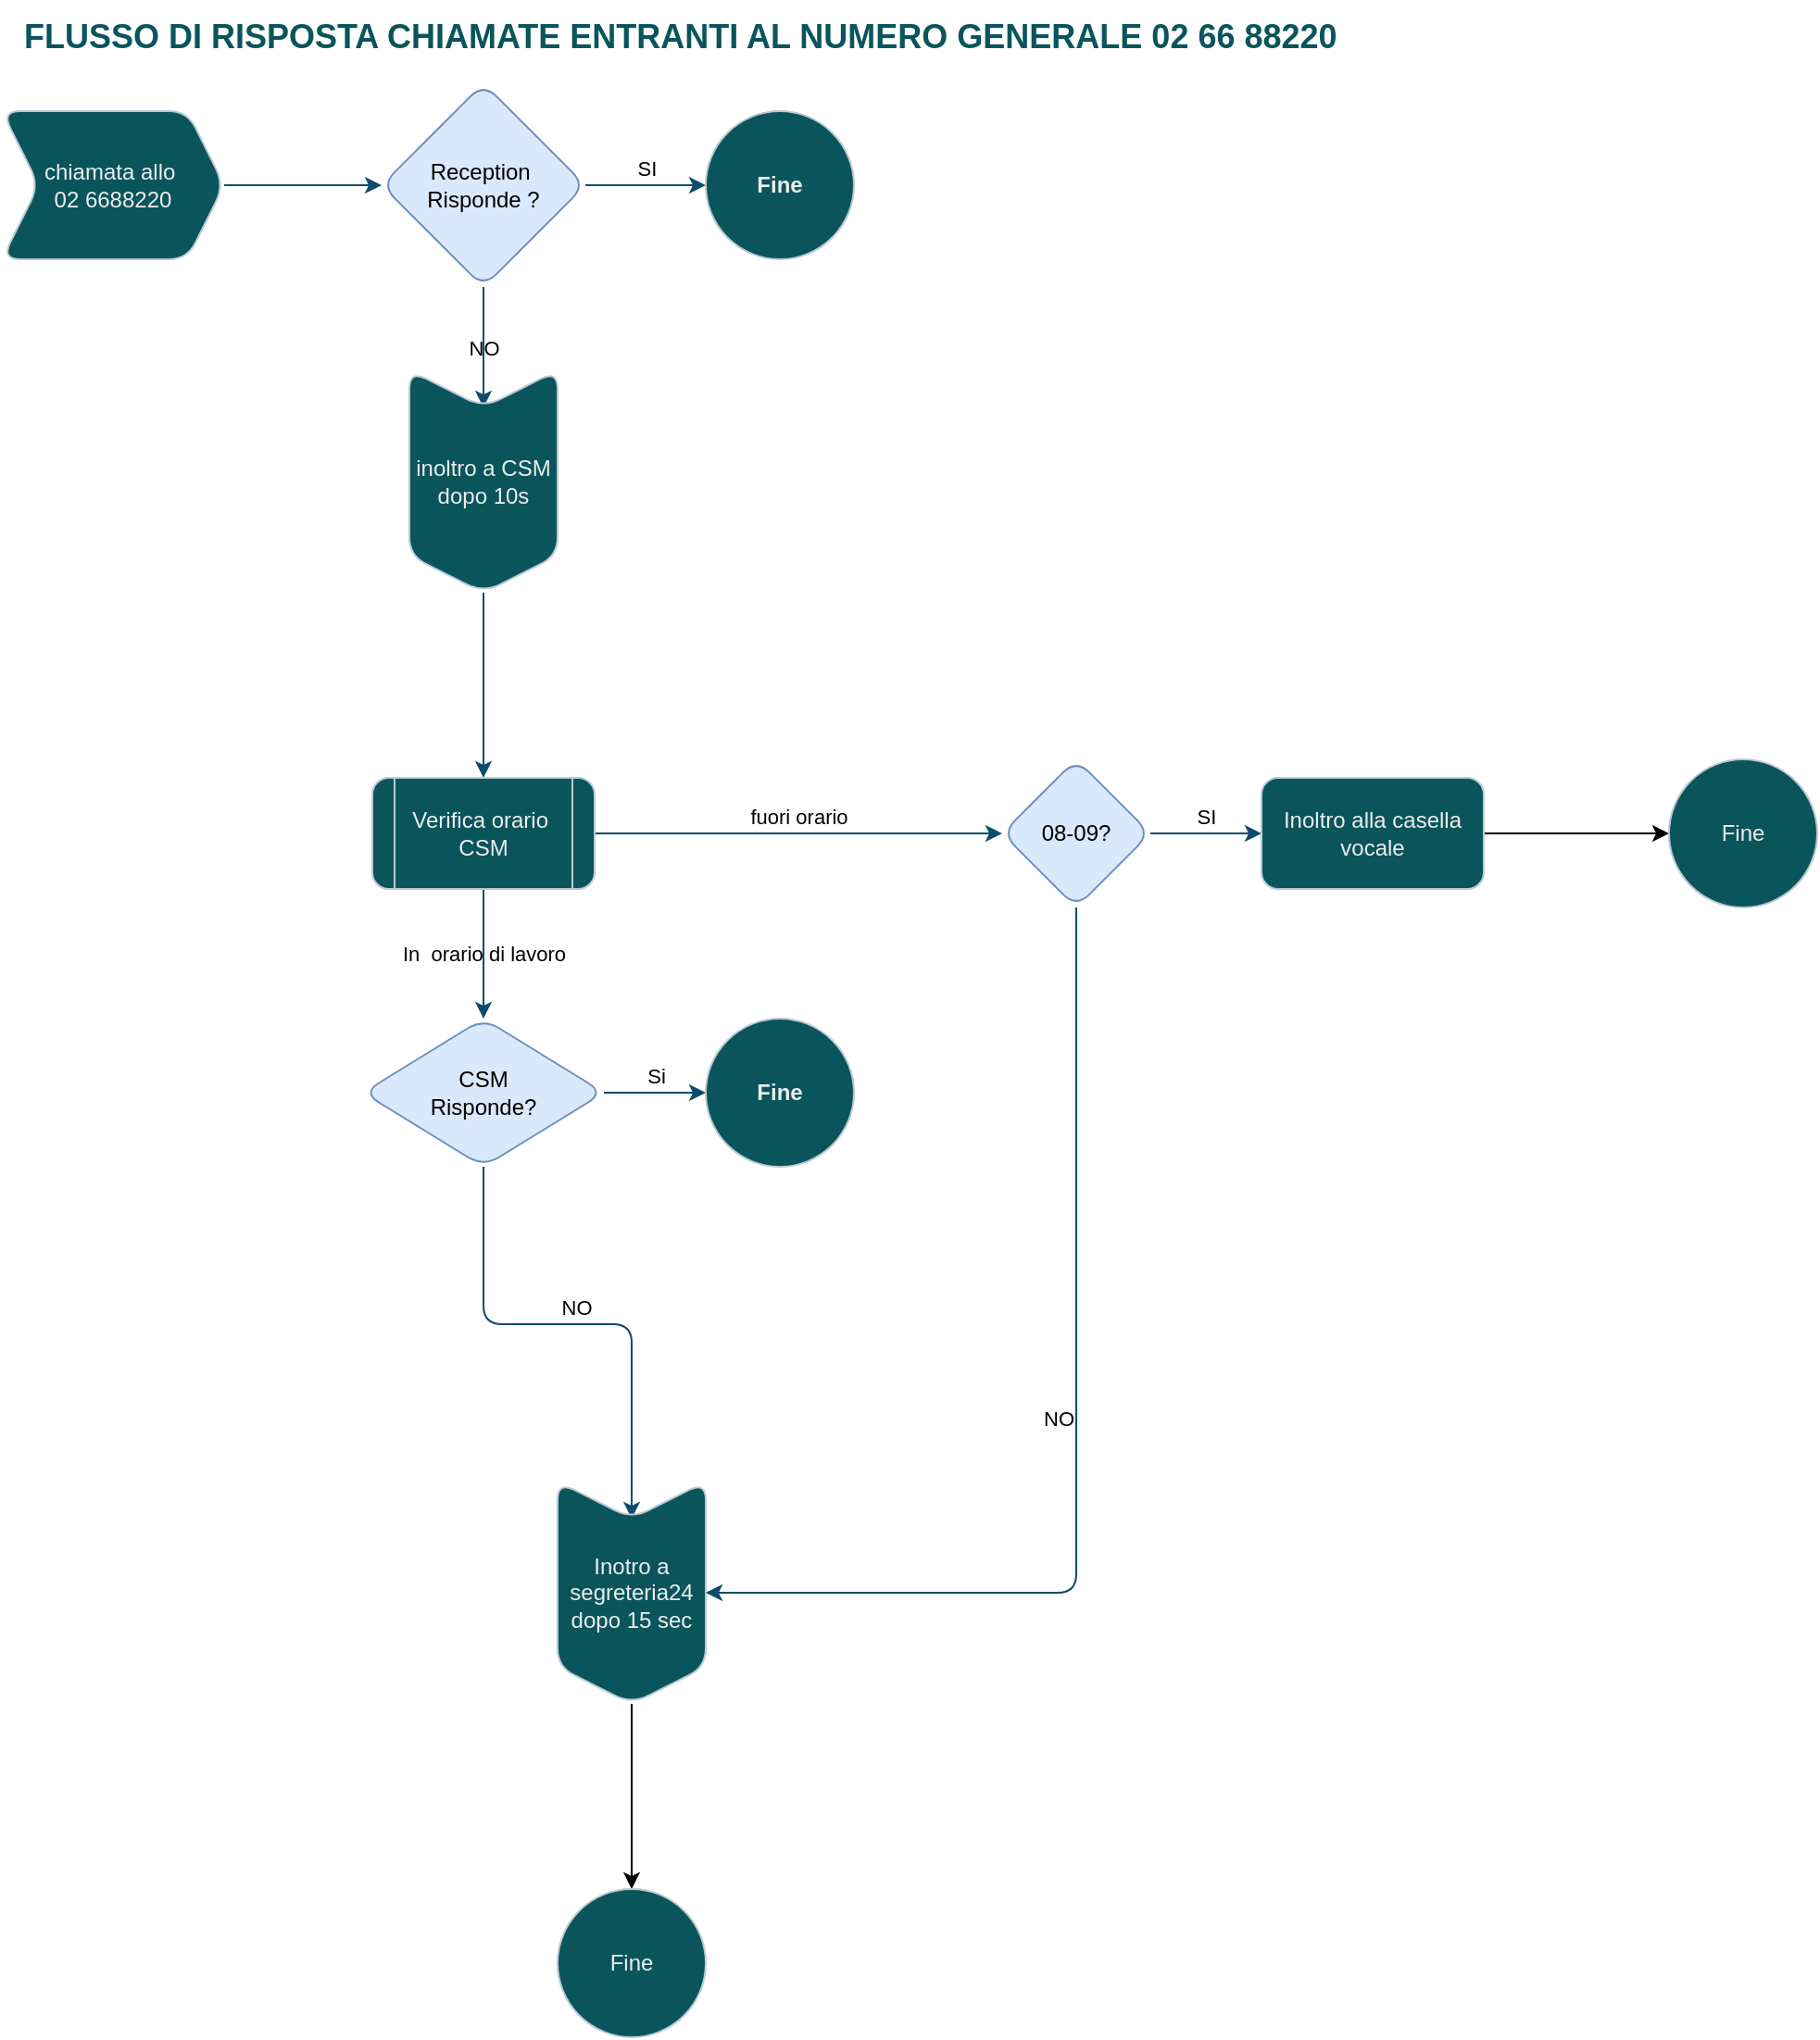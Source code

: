 <mxfile version="22.0.6" type="github" pages="2">
  <diagram name="GeneralNumber" id="2K9K8B1YWTyNbMokl5k0">
    <mxGraphModel dx="1195" dy="699" grid="0" gridSize="10" guides="1" tooltips="1" connect="1" arrows="1" fold="1" page="1" pageScale="1" pageWidth="827" pageHeight="1169" math="0" shadow="0">
      <root>
        <mxCell id="0" />
        <mxCell id="1" parent="0" />
        <mxCell id="QfQ0a9345wttwDZ6X_EZ-5" value="" style="edgeStyle=orthogonalEdgeStyle;rounded=1;orthogonalLoop=1;jettySize=auto;html=1;labelBackgroundColor=none;strokeColor=#0B4D6A;fontColor=default;" parent="1" source="QfQ0a9345wttwDZ6X_EZ-1" target="QfQ0a9345wttwDZ6X_EZ-4" edge="1">
          <mxGeometry relative="1" as="geometry" />
        </mxCell>
        <mxCell id="QfQ0a9345wttwDZ6X_EZ-1" value="chiamata allo&amp;nbsp;&lt;br&gt;02 6688220" style="shape=step;perimeter=stepPerimeter;whiteSpace=wrap;html=1;fixedSize=1;rounded=1;labelBackgroundColor=none;fillColor=#09555B;strokeColor=#BAC8D3;fontColor=#EEEEEE;" parent="1" vertex="1">
          <mxGeometry x="20" y="70" width="120" height="80" as="geometry" />
        </mxCell>
        <mxCell id="QfQ0a9345wttwDZ6X_EZ-7" value="SI" style="edgeStyle=orthogonalEdgeStyle;rounded=1;orthogonalLoop=1;jettySize=auto;html=1;labelBackgroundColor=none;strokeColor=#0B4D6A;fontColor=default;verticalAlign=bottom;fontSize=11;" parent="1" source="QfQ0a9345wttwDZ6X_EZ-4" target="QfQ0a9345wttwDZ6X_EZ-6" edge="1">
          <mxGeometry relative="1" as="geometry" />
        </mxCell>
        <mxCell id="QfQ0a9345wttwDZ6X_EZ-9" value="NO" style="edgeStyle=orthogonalEdgeStyle;rounded=1;orthogonalLoop=1;jettySize=auto;html=1;labelBackgroundColor=none;strokeColor=#0B4D6A;fontColor=default;" parent="1" source="QfQ0a9345wttwDZ6X_EZ-4" target="QfQ0a9345wttwDZ6X_EZ-8" edge="1">
          <mxGeometry relative="1" as="geometry" />
        </mxCell>
        <mxCell id="QfQ0a9345wttwDZ6X_EZ-4" value="Reception&amp;nbsp;&lt;br&gt;Risponde ?" style="rhombus;whiteSpace=wrap;html=1;rounded=1;labelBackgroundColor=none;fillColor=#dae8fc;strokeColor=#6c8ebf;" parent="1" vertex="1">
          <mxGeometry x="225" y="55" width="110" height="110" as="geometry" />
        </mxCell>
        <mxCell id="QfQ0a9345wttwDZ6X_EZ-6" value="Fine" style="ellipse;whiteSpace=wrap;html=1;fillColor=#09555B;strokeColor=#BAC8D3;fontStyle=1;labelBackgroundColor=none;labelBorderColor=none;rounded=1;fontColor=#EEEEEE;" parent="1" vertex="1">
          <mxGeometry x="400" y="70" width="80" height="80" as="geometry" />
        </mxCell>
        <mxCell id="QfQ0a9345wttwDZ6X_EZ-11" value="" style="edgeStyle=orthogonalEdgeStyle;rounded=1;orthogonalLoop=1;jettySize=auto;html=1;labelBackgroundColor=none;strokeColor=#0B4D6A;fontColor=default;" parent="1" source="QfQ0a9345wttwDZ6X_EZ-8" edge="1">
          <mxGeometry relative="1" as="geometry">
            <mxPoint x="280" y="430" as="targetPoint" />
          </mxGeometry>
        </mxCell>
        <mxCell id="QfQ0a9345wttwDZ6X_EZ-8" value="inoltro a CSM&lt;br&gt;dopo 10s" style="shape=step;perimeter=stepPerimeter;whiteSpace=wrap;html=1;fixedSize=1;direction=south;rounded=1;labelBackgroundColor=none;fillColor=#09555B;strokeColor=#BAC8D3;fontColor=#EEEEEE;" parent="1" vertex="1">
          <mxGeometry x="240" y="210" width="80" height="120" as="geometry" />
        </mxCell>
        <mxCell id="QfQ0a9345wttwDZ6X_EZ-18" value="In&amp;nbsp; orario di lavoro" style="edgeStyle=orthogonalEdgeStyle;rounded=1;orthogonalLoop=1;jettySize=auto;html=1;labelBackgroundColor=none;strokeColor=#0B4D6A;fontColor=default;" parent="1" source="QfQ0a9345wttwDZ6X_EZ-16" target="QfQ0a9345wttwDZ6X_EZ-17" edge="1">
          <mxGeometry relative="1" as="geometry" />
        </mxCell>
        <mxCell id="QfQ0a9345wttwDZ6X_EZ-24" value="fuori orario" style="edgeStyle=orthogonalEdgeStyle;rounded=1;orthogonalLoop=1;jettySize=auto;html=1;labelBackgroundColor=none;strokeColor=#0B4D6A;fontColor=default;verticalAlign=bottom;" parent="1" source="QfQ0a9345wttwDZ6X_EZ-16" target="QfQ0a9345wttwDZ6X_EZ-23" edge="1">
          <mxGeometry relative="1" as="geometry" />
        </mxCell>
        <mxCell id="QfQ0a9345wttwDZ6X_EZ-16" value="Verifica orario&amp;nbsp;&lt;br&gt;CSM" style="shape=process;whiteSpace=wrap;html=1;backgroundOutline=1;rounded=1;labelBackgroundColor=none;fillColor=#09555B;strokeColor=#BAC8D3;fontColor=#EEEEEE;" parent="1" vertex="1">
          <mxGeometry x="220" y="430" width="120" height="60" as="geometry" />
        </mxCell>
        <mxCell id="QfQ0a9345wttwDZ6X_EZ-20" value="Si" style="edgeStyle=orthogonalEdgeStyle;rounded=1;orthogonalLoop=1;jettySize=auto;html=1;labelBackgroundColor=none;strokeColor=#0B4D6A;fontColor=default;verticalAlign=bottom;" parent="1" source="QfQ0a9345wttwDZ6X_EZ-17" target="QfQ0a9345wttwDZ6X_EZ-19" edge="1">
          <mxGeometry relative="1" as="geometry" />
        </mxCell>
        <mxCell id="QfQ0a9345wttwDZ6X_EZ-22" value="NO" style="edgeStyle=orthogonalEdgeStyle;rounded=1;orthogonalLoop=1;jettySize=auto;html=1;labelBackgroundColor=none;strokeColor=#0B4D6A;fontColor=default;verticalAlign=bottom;" parent="1" source="QfQ0a9345wttwDZ6X_EZ-17" target="QfQ0a9345wttwDZ6X_EZ-21" edge="1">
          <mxGeometry relative="1" as="geometry" />
        </mxCell>
        <mxCell id="QfQ0a9345wttwDZ6X_EZ-17" value="CSM&lt;br&gt;Risponde?" style="rhombus;whiteSpace=wrap;html=1;rounded=1;labelBackgroundColor=none;fillColor=#dae8fc;strokeColor=#6c8ebf;" parent="1" vertex="1">
          <mxGeometry x="215" y="560" width="130" height="80" as="geometry" />
        </mxCell>
        <mxCell id="QfQ0a9345wttwDZ6X_EZ-19" value="Fine" style="ellipse;whiteSpace=wrap;html=1;fillColor=#09555B;strokeColor=#BAC8D3;fontStyle=1;rounded=1;labelBackgroundColor=none;fontColor=#EEEEEE;" parent="1" vertex="1">
          <mxGeometry x="400" y="560" width="80" height="80" as="geometry" />
        </mxCell>
        <mxCell id="LZTAOic8aY3pJip-Kh1O-4" value="" style="edgeStyle=orthogonalEdgeStyle;rounded=1;orthogonalLoop=1;jettySize=auto;html=1;" edge="1" parent="1" source="QfQ0a9345wttwDZ6X_EZ-21" target="LZTAOic8aY3pJip-Kh1O-3">
          <mxGeometry relative="1" as="geometry" />
        </mxCell>
        <mxCell id="QfQ0a9345wttwDZ6X_EZ-21" value="Inotro a segreteria24&lt;br&gt;dopo 15 sec" style="shape=step;perimeter=stepPerimeter;whiteSpace=wrap;html=1;fixedSize=1;direction=south;rounded=1;labelBackgroundColor=none;fillColor=#09555B;strokeColor=#BAC8D3;fontColor=#EEEEEE;" parent="1" vertex="1">
          <mxGeometry x="320" y="810" width="80" height="120" as="geometry" />
        </mxCell>
        <mxCell id="QfQ0a9345wttwDZ6X_EZ-27" value="NO" style="edgeStyle=orthogonalEdgeStyle;rounded=1;orthogonalLoop=1;jettySize=auto;html=1;exitX=0.5;exitY=1;exitDx=0;exitDy=0;entryX=0.5;entryY=0;entryDx=0;entryDy=0;labelBackgroundColor=none;strokeColor=#0B4D6A;fontColor=default;verticalAlign=bottom;align=right;horizontal=1;" parent="1" source="QfQ0a9345wttwDZ6X_EZ-23" target="QfQ0a9345wttwDZ6X_EZ-21" edge="1">
          <mxGeometry relative="1" as="geometry" />
        </mxCell>
        <mxCell id="QfQ0a9345wttwDZ6X_EZ-29" value="SI" style="edgeStyle=orthogonalEdgeStyle;rounded=1;orthogonalLoop=1;jettySize=auto;html=1;labelBackgroundColor=none;strokeColor=#0B4D6A;fontColor=default;verticalAlign=bottom;" parent="1" source="QfQ0a9345wttwDZ6X_EZ-23" target="QfQ0a9345wttwDZ6X_EZ-28" edge="1">
          <mxGeometry relative="1" as="geometry" />
        </mxCell>
        <mxCell id="QfQ0a9345wttwDZ6X_EZ-23" value="08-09?" style="rhombus;whiteSpace=wrap;html=1;rounded=1;labelBackgroundColor=none;fillColor=#dae8fc;strokeColor=#6c8ebf;" parent="1" vertex="1">
          <mxGeometry x="560" y="420" width="80" height="80" as="geometry" />
        </mxCell>
        <mxCell id="LZTAOic8aY3pJip-Kh1O-2" value="" style="edgeStyle=orthogonalEdgeStyle;rounded=1;orthogonalLoop=1;jettySize=auto;html=1;" edge="1" parent="1" source="QfQ0a9345wttwDZ6X_EZ-28" target="LZTAOic8aY3pJip-Kh1O-1">
          <mxGeometry relative="1" as="geometry" />
        </mxCell>
        <mxCell id="QfQ0a9345wttwDZ6X_EZ-28" value="Inoltro alla casella vocale" style="whiteSpace=wrap;html=1;rounded=1;labelBackgroundColor=none;fillColor=#09555B;strokeColor=#BAC8D3;fontColor=#EEEEEE;" parent="1" vertex="1">
          <mxGeometry x="700" y="430" width="120" height="60" as="geometry" />
        </mxCell>
        <mxCell id="LZTAOic8aY3pJip-Kh1O-1" value="Fine" style="ellipse;whiteSpace=wrap;html=1;fillColor=#09555B;strokeColor=#BAC8D3;fontColor=#EEEEEE;rounded=1;labelBackgroundColor=none;" vertex="1" parent="1">
          <mxGeometry x="920" y="420" width="80" height="80" as="geometry" />
        </mxCell>
        <mxCell id="LZTAOic8aY3pJip-Kh1O-3" value="Fine" style="ellipse;whiteSpace=wrap;html=1;fillColor=#09555B;strokeColor=#BAC8D3;fontColor=#EEEEEE;rounded=1;labelBackgroundColor=none;" vertex="1" parent="1">
          <mxGeometry x="320" y="1030" width="80" height="80" as="geometry" />
        </mxCell>
        <mxCell id="LZTAOic8aY3pJip-Kh1O-5" value="FLUSSO DI RISPOSTA CHIAMATE ENTRANTI AL NUMERO GENERALE 02 66 88220" style="text;html=1;strokeColor=none;fillColor=none;align=left;verticalAlign=middle;whiteSpace=wrap;rounded=0;fontStyle=1;fontColor=#09555b;fontSize=18;" vertex="1" parent="1">
          <mxGeometry x="30" y="10" width="790" height="40" as="geometry" />
        </mxCell>
      </root>
    </mxGraphModel>
  </diagram>
  <diagram name="CSM" id="r0FDujd0C0zOUtkn7kqJ">
    <mxGraphModel dx="1434" dy="839" grid="0" gridSize="10" guides="1" tooltips="1" connect="1" arrows="1" fold="1" page="1" pageScale="1" pageWidth="827" pageHeight="1169" math="0" shadow="0">
      <root>
        <mxCell id="3qt1G9RcAfQPBy9y7cRb-0" />
        <mxCell id="3qt1G9RcAfQPBy9y7cRb-1" parent="3qt1G9RcAfQPBy9y7cRb-0" />
        <mxCell id="fYfiM7Q0sTC8bIuRIW7--1" style="edgeStyle=orthogonalEdgeStyle;rounded=1;orthogonalLoop=1;jettySize=auto;html=1;entryX=0;entryY=0.5;entryDx=0;entryDy=0;labelBackgroundColor=none;strokeColor=#182E3E;fontColor=default;" edge="1" parent="3qt1G9RcAfQPBy9y7cRb-1" source="3qt1G9RcAfQPBy9y7cRb-3" target="3qt1G9RcAfQPBy9y7cRb-12">
          <mxGeometry relative="1" as="geometry" />
        </mxCell>
        <mxCell id="3qt1G9RcAfQPBy9y7cRb-3" value="chiamata allo&amp;nbsp;&lt;br&gt;02 00643799" style="shape=step;perimeter=stepPerimeter;whiteSpace=wrap;html=1;fixedSize=1;rounded=1;labelBackgroundColor=none;fillColor=#F5AB50;strokeColor=#909090;fontColor=#1A1A1A;" vertex="1" parent="3qt1G9RcAfQPBy9y7cRb-1">
          <mxGeometry x="20" y="70" width="120" height="80" as="geometry" />
        </mxCell>
        <mxCell id="3qt1G9RcAfQPBy9y7cRb-10" value="In&amp;nbsp; orario di lavoro" style="edgeStyle=orthogonalEdgeStyle;rounded=1;orthogonalLoop=1;jettySize=auto;html=1;labelBackgroundColor=none;strokeColor=#182E3E;fontColor=default;exitX=0.433;exitY=0.988;exitDx=0;exitDy=0;exitPerimeter=0;" edge="1" parent="3qt1G9RcAfQPBy9y7cRb-1" source="3qt1G9RcAfQPBy9y7cRb-12" target="3qt1G9RcAfQPBy9y7cRb-15">
          <mxGeometry relative="1" as="geometry" />
        </mxCell>
        <mxCell id="3qt1G9RcAfQPBy9y7cRb-11" value="fuori orario" style="edgeStyle=orthogonalEdgeStyle;rounded=1;orthogonalLoop=1;jettySize=auto;html=1;labelBackgroundColor=none;strokeColor=#182E3E;fontColor=default;verticalAlign=bottom;" edge="1" parent="3qt1G9RcAfQPBy9y7cRb-1" source="3qt1G9RcAfQPBy9y7cRb-12" target="3qt1G9RcAfQPBy9y7cRb-21">
          <mxGeometry relative="1" as="geometry" />
        </mxCell>
        <mxCell id="3qt1G9RcAfQPBy9y7cRb-12" value="Verifica orario&amp;nbsp;&lt;br&gt;CSM" style="shape=process;whiteSpace=wrap;html=1;backgroundOutline=1;rounded=1;labelBackgroundColor=none;fillColor=#F5AB50;strokeColor=#909090;fontColor=#1A1A1A;" vertex="1" parent="3qt1G9RcAfQPBy9y7cRb-1">
          <mxGeometry x="265" y="80" width="120" height="60" as="geometry" />
        </mxCell>
        <mxCell id="3qt1G9RcAfQPBy9y7cRb-13" value="Si" style="edgeStyle=orthogonalEdgeStyle;rounded=1;orthogonalLoop=1;jettySize=auto;html=1;labelBackgroundColor=none;strokeColor=#182E3E;fontColor=default;verticalAlign=bottom;" edge="1" parent="3qt1G9RcAfQPBy9y7cRb-1" source="3qt1G9RcAfQPBy9y7cRb-15" target="3qt1G9RcAfQPBy9y7cRb-16">
          <mxGeometry relative="1" as="geometry" />
        </mxCell>
        <mxCell id="3qt1G9RcAfQPBy9y7cRb-14" value="NO" style="edgeStyle=orthogonalEdgeStyle;rounded=1;orthogonalLoop=1;jettySize=auto;html=1;labelBackgroundColor=none;strokeColor=#182E3E;fontColor=default;verticalAlign=bottom;" edge="1" parent="3qt1G9RcAfQPBy9y7cRb-1" source="3qt1G9RcAfQPBy9y7cRb-15" target="3qt1G9RcAfQPBy9y7cRb-18">
          <mxGeometry relative="1" as="geometry" />
        </mxCell>
        <mxCell id="3qt1G9RcAfQPBy9y7cRb-15" value="CSM&lt;br&gt;Risponde?" style="rhombus;whiteSpace=wrap;html=1;rounded=1;labelBackgroundColor=none;fillColor=#F5AB50;strokeColor=#909090;fontColor=#1A1A1A;" vertex="1" parent="3qt1G9RcAfQPBy9y7cRb-1">
          <mxGeometry x="135" y="314" width="130" height="80" as="geometry" />
        </mxCell>
        <mxCell id="3qt1G9RcAfQPBy9y7cRb-16" value="Fine" style="ellipse;whiteSpace=wrap;html=1;fillColor=#F5AB50;strokeColor=#909090;fontStyle=1;rounded=1;labelBackgroundColor=none;fontColor=#1A1A1A;" vertex="1" parent="3qt1G9RcAfQPBy9y7cRb-1">
          <mxGeometry x="338" y="314" width="80" height="80" as="geometry" />
        </mxCell>
        <mxCell id="3qt1G9RcAfQPBy9y7cRb-17" value="" style="edgeStyle=orthogonalEdgeStyle;rounded=1;orthogonalLoop=1;jettySize=auto;html=1;labelBackgroundColor=none;strokeColor=#182E3E;fontColor=default;" edge="1" parent="3qt1G9RcAfQPBy9y7cRb-1" source="3qt1G9RcAfQPBy9y7cRb-18" target="3qt1G9RcAfQPBy9y7cRb-25">
          <mxGeometry relative="1" as="geometry" />
        </mxCell>
        <mxCell id="3qt1G9RcAfQPBy9y7cRb-18" value="Inotro a segreteria24&lt;br&gt;dopo 15 sec" style="shape=step;perimeter=stepPerimeter;whiteSpace=wrap;html=1;fixedSize=1;direction=south;rounded=1;labelBackgroundColor=none;fillColor=#F5AB50;strokeColor=#909090;fontColor=#1A1A1A;" vertex="1" parent="3qt1G9RcAfQPBy9y7cRb-1">
          <mxGeometry x="160" y="515" width="80" height="120" as="geometry" />
        </mxCell>
        <mxCell id="3qt1G9RcAfQPBy9y7cRb-19" value="NO" style="edgeStyle=orthogonalEdgeStyle;rounded=1;orthogonalLoop=1;jettySize=auto;html=1;exitX=0.5;exitY=1;exitDx=0;exitDy=0;entryX=0.5;entryY=0;entryDx=0;entryDy=0;labelBackgroundColor=none;strokeColor=#182E3E;fontColor=default;verticalAlign=bottom;align=right;horizontal=1;" edge="1" parent="3qt1G9RcAfQPBy9y7cRb-1" source="3qt1G9RcAfQPBy9y7cRb-21" target="3qt1G9RcAfQPBy9y7cRb-18">
          <mxGeometry relative="1" as="geometry" />
        </mxCell>
        <mxCell id="3qt1G9RcAfQPBy9y7cRb-20" value="SI" style="edgeStyle=orthogonalEdgeStyle;rounded=1;orthogonalLoop=1;jettySize=auto;html=1;labelBackgroundColor=none;strokeColor=#182E3E;fontColor=default;verticalAlign=bottom;" edge="1" parent="3qt1G9RcAfQPBy9y7cRb-1" source="3qt1G9RcAfQPBy9y7cRb-21" target="3qt1G9RcAfQPBy9y7cRb-23">
          <mxGeometry relative="1" as="geometry" />
        </mxCell>
        <mxCell id="3qt1G9RcAfQPBy9y7cRb-21" value="08-09?" style="rhombus;whiteSpace=wrap;html=1;rounded=1;labelBackgroundColor=none;fillColor=#F5AB50;strokeColor=#909090;fontColor=#1A1A1A;" vertex="1" parent="3qt1G9RcAfQPBy9y7cRb-1">
          <mxGeometry x="482" y="246" width="80" height="80" as="geometry" />
        </mxCell>
        <mxCell id="3qt1G9RcAfQPBy9y7cRb-22" value="" style="edgeStyle=orthogonalEdgeStyle;rounded=1;orthogonalLoop=1;jettySize=auto;html=1;labelBackgroundColor=none;strokeColor=#182E3E;fontColor=default;" edge="1" parent="3qt1G9RcAfQPBy9y7cRb-1" source="3qt1G9RcAfQPBy9y7cRb-23" target="3qt1G9RcAfQPBy9y7cRb-24">
          <mxGeometry relative="1" as="geometry" />
        </mxCell>
        <mxCell id="3qt1G9RcAfQPBy9y7cRb-23" value="Inoltro alla casella vocale" style="whiteSpace=wrap;html=1;rounded=1;labelBackgroundColor=none;fillColor=#F5AB50;strokeColor=#909090;fontColor=#1A1A1A;" vertex="1" parent="3qt1G9RcAfQPBy9y7cRb-1">
          <mxGeometry x="564" y="359" width="120" height="60" as="geometry" />
        </mxCell>
        <mxCell id="3qt1G9RcAfQPBy9y7cRb-24" value="Fine" style="ellipse;whiteSpace=wrap;html=1;fillColor=#F5AB50;strokeColor=#909090;fontColor=#1A1A1A;rounded=1;labelBackgroundColor=none;" vertex="1" parent="3qt1G9RcAfQPBy9y7cRb-1">
          <mxGeometry x="723" y="349" width="80" height="80" as="geometry" />
        </mxCell>
        <mxCell id="3qt1G9RcAfQPBy9y7cRb-25" value="Fine" style="ellipse;whiteSpace=wrap;html=1;fillColor=#F5AB50;strokeColor=#909090;fontColor=#1A1A1A;rounded=1;labelBackgroundColor=none;" vertex="1" parent="3qt1G9RcAfQPBy9y7cRb-1">
          <mxGeometry x="160" y="756" width="80" height="80" as="geometry" />
        </mxCell>
        <mxCell id="3qt1G9RcAfQPBy9y7cRb-26" value="FLUSSO DI RISPOSTA CHIAMATE ENTRANTI AL NUMERO DEL CSM 02 00 6437 99" style="text;html=1;strokeColor=none;fillColor=none;align=left;verticalAlign=middle;whiteSpace=wrap;rounded=0;fontStyle=1;fontColor=#f5ab50;fontSize=18;labelBackgroundColor=none;" vertex="1" parent="3qt1G9RcAfQPBy9y7cRb-1">
          <mxGeometry x="30" y="10" width="790" height="40" as="geometry" />
        </mxCell>
      </root>
    </mxGraphModel>
  </diagram>
</mxfile>

